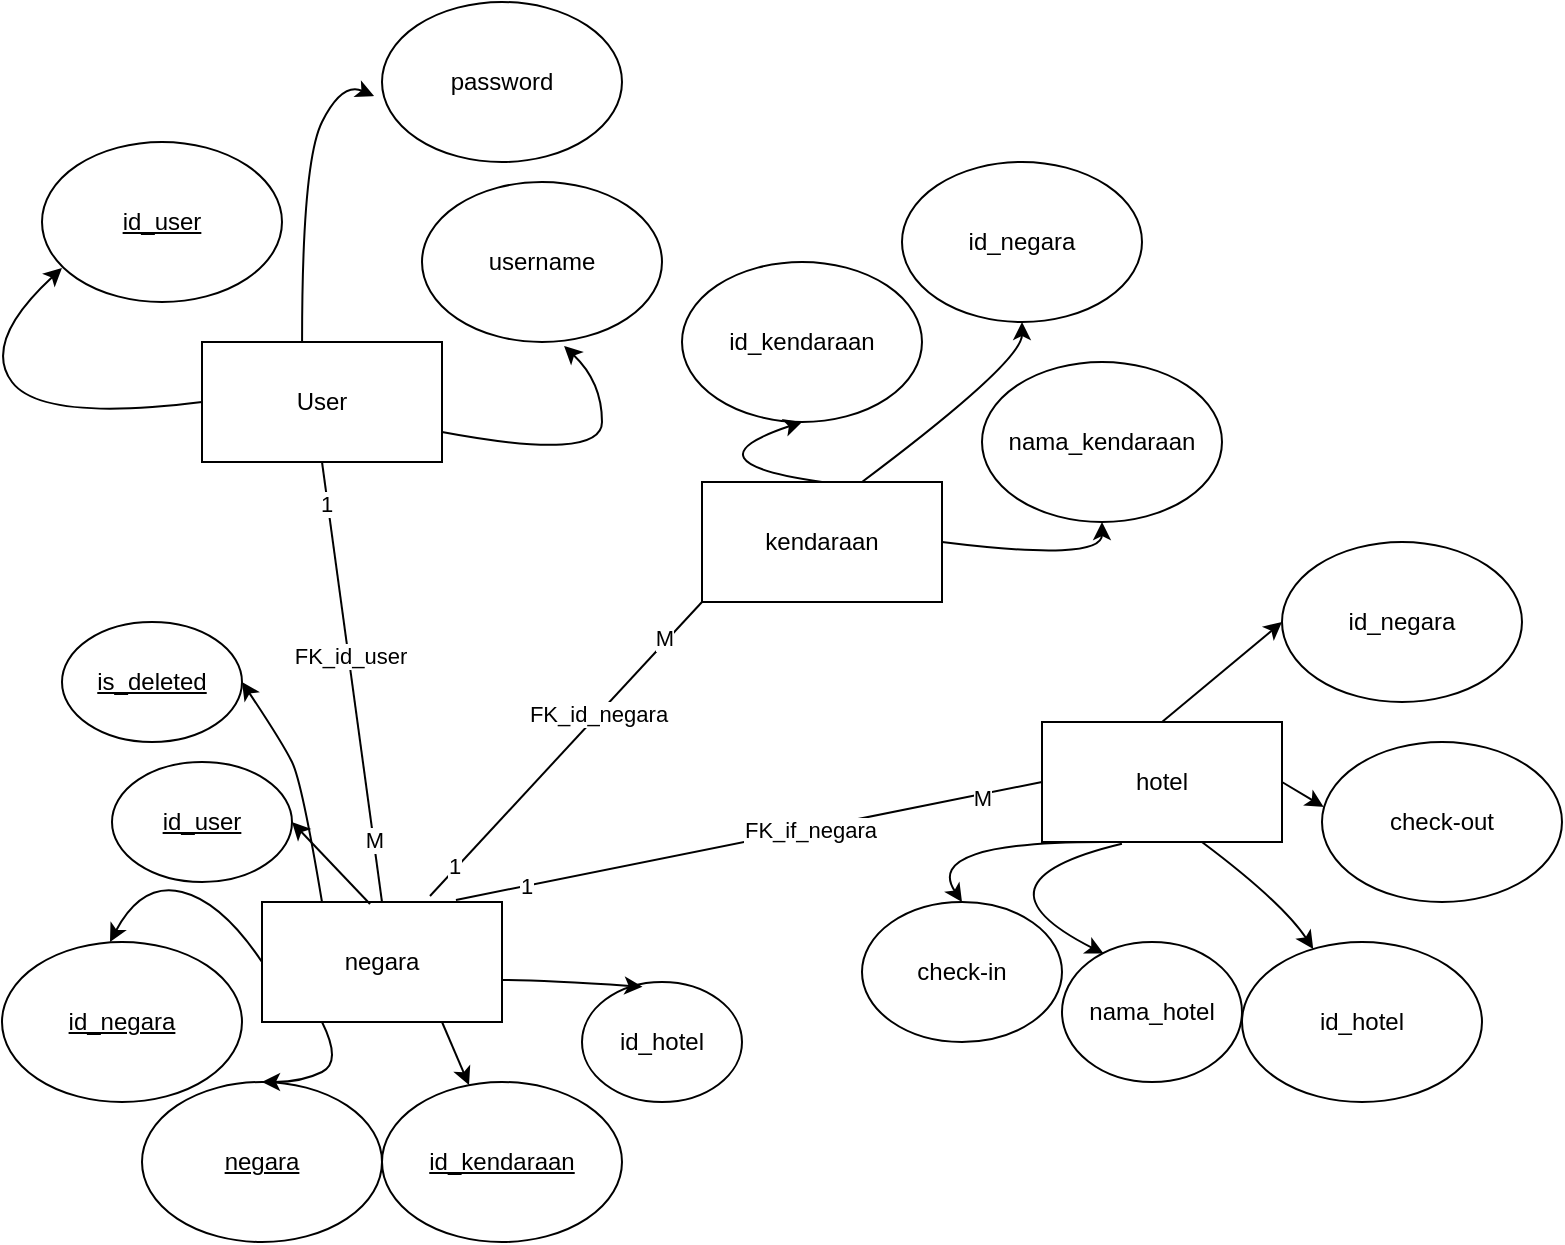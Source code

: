 <mxfile version="15.8.3" type="device"><diagram id="EX4AtUjBW2a5Ibrg4TiM" name="Page-1"><mxGraphModel dx="460" dy="794" grid="1" gridSize="10" guides="1" tooltips="1" connect="1" arrows="1" fold="1" page="1" pageScale="1" pageWidth="850" pageHeight="1100" math="0" shadow="0"><root><mxCell id="0"/><mxCell id="1" parent="0"/><mxCell id="pVRN_yBQt6-pbxvlmYrp-2" value="User" style="rounded=0;whiteSpace=wrap;html=1;" vertex="1" parent="1"><mxGeometry x="130" y="380" width="120" height="60" as="geometry"/></mxCell><mxCell id="pVRN_yBQt6-pbxvlmYrp-3" value="&lt;u&gt;id_user&lt;/u&gt;" style="ellipse;whiteSpace=wrap;html=1;" vertex="1" parent="1"><mxGeometry x="50" y="280" width="120" height="80" as="geometry"/></mxCell><mxCell id="pVRN_yBQt6-pbxvlmYrp-4" value="username" style="ellipse;whiteSpace=wrap;html=1;" vertex="1" parent="1"><mxGeometry x="240" y="300" width="120" height="80" as="geometry"/></mxCell><mxCell id="pVRN_yBQt6-pbxvlmYrp-5" value="password" style="ellipse;whiteSpace=wrap;html=1;" vertex="1" parent="1"><mxGeometry x="220" y="210" width="120" height="80" as="geometry"/></mxCell><mxCell id="pVRN_yBQt6-pbxvlmYrp-6" value="negara" style="rounded=0;whiteSpace=wrap;html=1;" vertex="1" parent="1"><mxGeometry x="160" y="660" width="120" height="60" as="geometry"/></mxCell><mxCell id="pVRN_yBQt6-pbxvlmYrp-7" value="&lt;u&gt;id_negara&lt;/u&gt;" style="ellipse;whiteSpace=wrap;html=1;" vertex="1" parent="1"><mxGeometry x="30" y="680" width="120" height="80" as="geometry"/></mxCell><mxCell id="pVRN_yBQt6-pbxvlmYrp-8" value="&lt;u&gt;negara&lt;/u&gt;" style="ellipse;whiteSpace=wrap;html=1;" vertex="1" parent="1"><mxGeometry x="100" y="750" width="120" height="80" as="geometry"/></mxCell><mxCell id="pVRN_yBQt6-pbxvlmYrp-9" value="&lt;u&gt;id_user&lt;/u&gt;" style="ellipse;whiteSpace=wrap;html=1;" vertex="1" parent="1"><mxGeometry x="85" y="590" width="90" height="60" as="geometry"/></mxCell><mxCell id="pVRN_yBQt6-pbxvlmYrp-10" value="id_hotel" style="ellipse;whiteSpace=wrap;html=1;" vertex="1" parent="1"><mxGeometry x="320" y="700" width="80" height="60" as="geometry"/></mxCell><mxCell id="pVRN_yBQt6-pbxvlmYrp-11" value="&lt;u&gt;id_kendaraan&lt;/u&gt;" style="ellipse;whiteSpace=wrap;html=1;" vertex="1" parent="1"><mxGeometry x="220" y="750" width="120" height="80" as="geometry"/></mxCell><mxCell id="pVRN_yBQt6-pbxvlmYrp-12" value="hotel" style="rounded=0;whiteSpace=wrap;html=1;" vertex="1" parent="1"><mxGeometry x="550" y="570" width="120" height="60" as="geometry"/></mxCell><mxCell id="pVRN_yBQt6-pbxvlmYrp-13" value="id_hotel" style="ellipse;whiteSpace=wrap;html=1;" vertex="1" parent="1"><mxGeometry x="650" y="680" width="120" height="80" as="geometry"/></mxCell><mxCell id="pVRN_yBQt6-pbxvlmYrp-14" value="nama_hotel&lt;span style=&quot;color: rgba(0 , 0 , 0 , 0) ; font-family: monospace ; font-size: 0px&quot;&gt;%3CmxGraphModel%3E%3Croot%3E%3CmxCell%20id%3D%220%22%2F%3E%3CmxCell%20id%3D%221%22%20parent%3D%220%22%2F%3E%3CmxCell%20id%3D%222%22%20value%3D%22id_hotel%22%20style%3D%22ellipse%3BwhiteSpace%3Dwrap%3Bhtml%3D1%3B%22%20vertex%3D%221%22%20parent%3D%221%22%3E%3CmxGeometry%20x%3D%22560%22%20y%3D%22740%22%20width%3D%22120%22%20height%3D%2280%22%20as%3D%22geometry%22%2F%3E%3C%2FmxCell%3E%3C%2Froot%3E%3C%2FmxGraphModel%3E&lt;/span&gt;" style="ellipse;whiteSpace=wrap;html=1;" vertex="1" parent="1"><mxGeometry x="560" y="680" width="90" height="70" as="geometry"/></mxCell><mxCell id="pVRN_yBQt6-pbxvlmYrp-15" value="check-in" style="ellipse;whiteSpace=wrap;html=1;" vertex="1" parent="1"><mxGeometry x="460" y="660" width="100" height="70" as="geometry"/></mxCell><mxCell id="pVRN_yBQt6-pbxvlmYrp-16" value="check-out" style="ellipse;whiteSpace=wrap;html=1;" vertex="1" parent="1"><mxGeometry x="690" y="580" width="120" height="80" as="geometry"/></mxCell><mxCell id="pVRN_yBQt6-pbxvlmYrp-17" value="kendaraan" style="rounded=0;whiteSpace=wrap;html=1;" vertex="1" parent="1"><mxGeometry x="380" y="450" width="120" height="60" as="geometry"/></mxCell><mxCell id="pVRN_yBQt6-pbxvlmYrp-18" value="id_kendaraan" style="ellipse;whiteSpace=wrap;html=1;" vertex="1" parent="1"><mxGeometry x="370" y="340" width="120" height="80" as="geometry"/></mxCell><mxCell id="pVRN_yBQt6-pbxvlmYrp-19" value="nama_kendaraan" style="ellipse;whiteSpace=wrap;html=1;" vertex="1" parent="1"><mxGeometry x="520" y="390" width="120" height="80" as="geometry"/></mxCell><mxCell id="pVRN_yBQt6-pbxvlmYrp-24" value="" style="curved=1;endArrow=classic;html=1;rounded=0;exitX=0;exitY=0.5;exitDx=0;exitDy=0;entryX=0.083;entryY=0.788;entryDx=0;entryDy=0;entryPerimeter=0;" edge="1" parent="1" source="pVRN_yBQt6-pbxvlmYrp-2" target="pVRN_yBQt6-pbxvlmYrp-3"><mxGeometry width="50" height="50" relative="1" as="geometry"><mxPoint x="360" y="540" as="sourcePoint"/><mxPoint x="410" y="490" as="targetPoint"/><Array as="points"><mxPoint x="50" y="420"/><mxPoint x="20" y="380"/></Array></mxGeometry></mxCell><mxCell id="pVRN_yBQt6-pbxvlmYrp-25" value="" style="curved=1;endArrow=classic;html=1;rounded=0;entryX=-0.033;entryY=0.588;entryDx=0;entryDy=0;exitX=0.417;exitY=0;exitDx=0;exitDy=0;exitPerimeter=0;entryPerimeter=0;" edge="1" parent="1" source="pVRN_yBQt6-pbxvlmYrp-2" target="pVRN_yBQt6-pbxvlmYrp-5"><mxGeometry width="50" height="50" relative="1" as="geometry"><mxPoint x="200" y="300" as="sourcePoint"/><mxPoint x="250" y="250" as="targetPoint"/><Array as="points"><mxPoint x="180" y="290"/><mxPoint x="200" y="250"/></Array></mxGeometry></mxCell><mxCell id="pVRN_yBQt6-pbxvlmYrp-26" value="" style="curved=1;endArrow=classic;html=1;rounded=0;entryX=0.592;entryY=1.025;entryDx=0;entryDy=0;entryPerimeter=0;exitX=1;exitY=0.75;exitDx=0;exitDy=0;" edge="1" parent="1" source="pVRN_yBQt6-pbxvlmYrp-2" target="pVRN_yBQt6-pbxvlmYrp-4"><mxGeometry width="50" height="50" relative="1" as="geometry"><mxPoint x="260" y="450" as="sourcePoint"/><mxPoint x="310" y="400" as="targetPoint"/><Array as="points"><mxPoint x="330" y="440"/><mxPoint x="330" y="400"/></Array></mxGeometry></mxCell><mxCell id="pVRN_yBQt6-pbxvlmYrp-27" value="" style="curved=1;endArrow=classic;html=1;rounded=0;exitX=0.45;exitY=0.017;exitDx=0;exitDy=0;entryX=1;entryY=0.5;entryDx=0;entryDy=0;exitPerimeter=0;" edge="1" parent="1" source="pVRN_yBQt6-pbxvlmYrp-6" target="pVRN_yBQt6-pbxvlmYrp-9"><mxGeometry width="50" height="50" relative="1" as="geometry"><mxPoint x="220" y="640" as="sourcePoint"/><mxPoint x="149.96" y="573.04" as="targetPoint"/><Array as="points"/></mxGeometry></mxCell><mxCell id="pVRN_yBQt6-pbxvlmYrp-28" value="" style="curved=1;endArrow=classic;html=1;rounded=0;exitX=0;exitY=0.5;exitDx=0;exitDy=0;entryX=0.45;entryY=0;entryDx=0;entryDy=0;entryPerimeter=0;" edge="1" parent="1" source="pVRN_yBQt6-pbxvlmYrp-6" target="pVRN_yBQt6-pbxvlmYrp-7"><mxGeometry width="50" height="50" relative="1" as="geometry"><mxPoint x="160" y="670" as="sourcePoint"/><mxPoint x="100" y="680" as="targetPoint"/><Array as="points"><mxPoint x="140" y="660"/><mxPoint x="100" y="650"/></Array></mxGeometry></mxCell><mxCell id="pVRN_yBQt6-pbxvlmYrp-29" value="" style="curved=1;endArrow=classic;html=1;rounded=0;entryX=0.378;entryY=0.04;entryDx=0;entryDy=0;entryPerimeter=0;" edge="1" parent="1" source="pVRN_yBQt6-pbxvlmYrp-6" target="pVRN_yBQt6-pbxvlmYrp-10"><mxGeometry width="50" height="50" relative="1" as="geometry"><mxPoint x="340" y="670" as="sourcePoint"/><mxPoint x="269.96" y="603.04" as="targetPoint"/><Array as="points"><mxPoint x="280" y="699"/><mxPoint x="300" y="699"/></Array></mxGeometry></mxCell><mxCell id="pVRN_yBQt6-pbxvlmYrp-32" value="" style="curved=1;endArrow=classic;html=1;rounded=0;exitX=0.25;exitY=1;exitDx=0;exitDy=0;entryX=0.5;entryY=0;entryDx=0;entryDy=0;" edge="1" parent="1" source="pVRN_yBQt6-pbxvlmYrp-6" target="pVRN_yBQt6-pbxvlmYrp-8"><mxGeometry width="50" height="50" relative="1" as="geometry"><mxPoint x="170" y="700" as="sourcePoint"/><mxPoint x="94" y="690" as="targetPoint"/><Array as="points"><mxPoint x="200" y="740"/><mxPoint x="180" y="750"/></Array></mxGeometry></mxCell><mxCell id="pVRN_yBQt6-pbxvlmYrp-33" value="" style="curved=1;endArrow=classic;html=1;rounded=0;exitX=0.75;exitY=1;exitDx=0;exitDy=0;" edge="1" parent="1" source="pVRN_yBQt6-pbxvlmYrp-6" target="pVRN_yBQt6-pbxvlmYrp-11"><mxGeometry width="50" height="50" relative="1" as="geometry"><mxPoint x="180" y="710" as="sourcePoint"/><mxPoint x="104" y="700" as="targetPoint"/><Array as="points"/></mxGeometry></mxCell><mxCell id="pVRN_yBQt6-pbxvlmYrp-34" value="" style="curved=1;endArrow=classic;html=1;rounded=0;entryX=0.5;entryY=1;entryDx=0;entryDy=0;exitX=0.5;exitY=0;exitDx=0;exitDy=0;" edge="1" parent="1" source="pVRN_yBQt6-pbxvlmYrp-17" target="pVRN_yBQt6-pbxvlmYrp-18"><mxGeometry width="50" height="50" relative="1" as="geometry"><mxPoint x="120" y="465" as="sourcePoint"/><mxPoint x="181.04" y="422" as="targetPoint"/><Array as="points"><mxPoint x="370" y="440"/></Array></mxGeometry></mxCell><mxCell id="pVRN_yBQt6-pbxvlmYrp-35" value="" style="curved=1;endArrow=classic;html=1;rounded=0;entryX=0.5;entryY=1;entryDx=0;entryDy=0;exitX=1;exitY=0.5;exitDx=0;exitDy=0;" edge="1" parent="1" source="pVRN_yBQt6-pbxvlmYrp-17" target="pVRN_yBQt6-pbxvlmYrp-19"><mxGeometry width="50" height="50" relative="1" as="geometry"><mxPoint x="450" y="460" as="sourcePoint"/><mxPoint x="440" y="430" as="targetPoint"/><Array as="points"><mxPoint x="580" y="490"/></Array></mxGeometry></mxCell><mxCell id="pVRN_yBQt6-pbxvlmYrp-36" value="" style="curved=1;endArrow=classic;html=1;rounded=0;entryX=0.5;entryY=0;entryDx=0;entryDy=0;exitX=0.25;exitY=1;exitDx=0;exitDy=0;" edge="1" parent="1" source="pVRN_yBQt6-pbxvlmYrp-12" target="pVRN_yBQt6-pbxvlmYrp-15"><mxGeometry width="50" height="50" relative="1" as="geometry"><mxPoint x="450" y="690" as="sourcePoint"/><mxPoint x="500" y="640" as="targetPoint"/><Array as="points"><mxPoint x="490" y="630"/></Array></mxGeometry></mxCell><mxCell id="pVRN_yBQt6-pbxvlmYrp-37" value="" style="curved=1;endArrow=classic;html=1;rounded=0;entryX=0.231;entryY=0.083;entryDx=0;entryDy=0;exitX=0.333;exitY=1.014;exitDx=0;exitDy=0;exitPerimeter=0;entryPerimeter=0;" edge="1" parent="1" source="pVRN_yBQt6-pbxvlmYrp-12" target="pVRN_yBQt6-pbxvlmYrp-14"><mxGeometry width="50" height="50" relative="1" as="geometry"><mxPoint x="600" y="650" as="sourcePoint"/><mxPoint x="530" y="680" as="targetPoint"/><Array as="points"><mxPoint x="510" y="650"/></Array></mxGeometry></mxCell><mxCell id="pVRN_yBQt6-pbxvlmYrp-38" value="" style="curved=1;endArrow=classic;html=1;rounded=0;exitX=0.333;exitY=1.014;exitDx=0;exitDy=0;exitPerimeter=0;" edge="1" parent="1" target="pVRN_yBQt6-pbxvlmYrp-13"><mxGeometry width="50" height="50" relative="1" as="geometry"><mxPoint x="629.96" y="630.0" as="sourcePoint"/><mxPoint x="620.79" y="684.97" as="targetPoint"/><Array as="points"><mxPoint x="670" y="660"/></Array></mxGeometry></mxCell><mxCell id="pVRN_yBQt6-pbxvlmYrp-39" value="" style="curved=1;endArrow=classic;html=1;rounded=0;entryX=0.007;entryY=0.406;entryDx=0;entryDy=0;exitX=1;exitY=0.5;exitDx=0;exitDy=0;entryPerimeter=0;" edge="1" parent="1" source="pVRN_yBQt6-pbxvlmYrp-12" target="pVRN_yBQt6-pbxvlmYrp-16"><mxGeometry width="50" height="50" relative="1" as="geometry"><mxPoint x="650.0" y="592.51" as="sourcePoint"/><mxPoint x="640.83" y="647.48" as="targetPoint"/><Array as="points"/></mxGeometry></mxCell><mxCell id="pVRN_yBQt6-pbxvlmYrp-40" value="" style="endArrow=none;html=1;rounded=0;entryX=0.5;entryY=1;entryDx=0;entryDy=0;exitX=0.5;exitY=0;exitDx=0;exitDy=0;" edge="1" parent="1" source="pVRN_yBQt6-pbxvlmYrp-6" target="pVRN_yBQt6-pbxvlmYrp-2"><mxGeometry width="50" height="50" relative="1" as="geometry"><mxPoint x="280" y="540" as="sourcePoint"/><mxPoint x="330" y="490" as="targetPoint"/></mxGeometry></mxCell><mxCell id="pVRN_yBQt6-pbxvlmYrp-43" value="1" style="edgeLabel;html=1;align=center;verticalAlign=middle;resizable=0;points=[];" vertex="1" connectable="0" parent="pVRN_yBQt6-pbxvlmYrp-40"><mxGeometry x="0.81" y="1" relative="1" as="geometry"><mxPoint as="offset"/></mxGeometry></mxCell><mxCell id="pVRN_yBQt6-pbxvlmYrp-44" value="M" style="edgeLabel;html=1;align=center;verticalAlign=middle;resizable=0;points=[];" vertex="1" connectable="0" parent="pVRN_yBQt6-pbxvlmYrp-40"><mxGeometry x="-0.71" relative="1" as="geometry"><mxPoint as="offset"/></mxGeometry></mxCell><mxCell id="pVRN_yBQt6-pbxvlmYrp-49" value="FK_id_user" style="edgeLabel;html=1;align=center;verticalAlign=middle;resizable=0;points=[];" vertex="1" connectable="0" parent="pVRN_yBQt6-pbxvlmYrp-40"><mxGeometry x="0.117" y="-1" relative="1" as="geometry"><mxPoint as="offset"/></mxGeometry></mxCell><mxCell id="pVRN_yBQt6-pbxvlmYrp-41" value="" style="endArrow=none;html=1;rounded=0;exitX=0.808;exitY=-0.017;exitDx=0;exitDy=0;exitPerimeter=0;entryX=0;entryY=0.5;entryDx=0;entryDy=0;" edge="1" parent="1" source="pVRN_yBQt6-pbxvlmYrp-6" target="pVRN_yBQt6-pbxvlmYrp-12"><mxGeometry width="50" height="50" relative="1" as="geometry"><mxPoint x="280" y="540" as="sourcePoint"/><mxPoint x="330" y="490" as="targetPoint"/></mxGeometry></mxCell><mxCell id="pVRN_yBQt6-pbxvlmYrp-47" value="1" style="edgeLabel;html=1;align=center;verticalAlign=middle;resizable=0;points=[];" vertex="1" connectable="0" parent="pVRN_yBQt6-pbxvlmYrp-41"><mxGeometry x="-0.767" relative="1" as="geometry"><mxPoint as="offset"/></mxGeometry></mxCell><mxCell id="pVRN_yBQt6-pbxvlmYrp-48" value="M" style="edgeLabel;html=1;align=center;verticalAlign=middle;resizable=0;points=[];" vertex="1" connectable="0" parent="pVRN_yBQt6-pbxvlmYrp-41"><mxGeometry x="0.793" y="-2" relative="1" as="geometry"><mxPoint as="offset"/></mxGeometry></mxCell><mxCell id="pVRN_yBQt6-pbxvlmYrp-51" value="FK_if_negara" style="edgeLabel;html=1;align=center;verticalAlign=middle;resizable=0;points=[];" vertex="1" connectable="0" parent="pVRN_yBQt6-pbxvlmYrp-41"><mxGeometry x="0.209" relative="1" as="geometry"><mxPoint as="offset"/></mxGeometry></mxCell><mxCell id="pVRN_yBQt6-pbxvlmYrp-42" value="" style="endArrow=none;html=1;rounded=0;entryX=0;entryY=1;entryDx=0;entryDy=0;exitX=0.7;exitY=-0.05;exitDx=0;exitDy=0;exitPerimeter=0;" edge="1" parent="1" source="pVRN_yBQt6-pbxvlmYrp-6" target="pVRN_yBQt6-pbxvlmYrp-17"><mxGeometry width="50" height="50" relative="1" as="geometry"><mxPoint x="280" y="540" as="sourcePoint"/><mxPoint x="330" y="490" as="targetPoint"/></mxGeometry></mxCell><mxCell id="pVRN_yBQt6-pbxvlmYrp-45" value="1" style="edgeLabel;html=1;align=center;verticalAlign=middle;resizable=0;points=[];" vertex="1" connectable="0" parent="pVRN_yBQt6-pbxvlmYrp-42"><mxGeometry x="-0.794" y="1" relative="1" as="geometry"><mxPoint x="-1" as="offset"/></mxGeometry></mxCell><mxCell id="pVRN_yBQt6-pbxvlmYrp-46" value="M" style="edgeLabel;html=1;align=center;verticalAlign=middle;resizable=0;points=[];" vertex="1" connectable="0" parent="pVRN_yBQt6-pbxvlmYrp-42"><mxGeometry x="0.732" y="2" relative="1" as="geometry"><mxPoint y="-1" as="offset"/></mxGeometry></mxCell><mxCell id="pVRN_yBQt6-pbxvlmYrp-50" value="FK_id_negara" style="edgeLabel;html=1;align=center;verticalAlign=middle;resizable=0;points=[];" vertex="1" connectable="0" parent="pVRN_yBQt6-pbxvlmYrp-42"><mxGeometry x="0.237" relative="1" as="geometry"><mxPoint as="offset"/></mxGeometry></mxCell><mxCell id="pVRN_yBQt6-pbxvlmYrp-53" value="&lt;u&gt;is_deleted&lt;/u&gt;" style="ellipse;whiteSpace=wrap;html=1;" vertex="1" parent="1"><mxGeometry x="60" y="520" width="90" height="60" as="geometry"/></mxCell><mxCell id="pVRN_yBQt6-pbxvlmYrp-55" value="" style="curved=1;endArrow=classic;html=1;rounded=0;exitX=0.25;exitY=0;exitDx=0;exitDy=0;entryX=1;entryY=0.5;entryDx=0;entryDy=0;" edge="1" parent="1" source="pVRN_yBQt6-pbxvlmYrp-6" target="pVRN_yBQt6-pbxvlmYrp-53"><mxGeometry width="50" height="50" relative="1" as="geometry"><mxPoint x="280" y="540" as="sourcePoint"/><mxPoint x="330" y="490" as="targetPoint"/><Array as="points"><mxPoint x="180" y="600"/><mxPoint x="170" y="580"/></Array></mxGeometry></mxCell><mxCell id="pVRN_yBQt6-pbxvlmYrp-56" value="id_negara" style="ellipse;whiteSpace=wrap;html=1;" vertex="1" parent="1"><mxGeometry x="670" y="480" width="120" height="80" as="geometry"/></mxCell><mxCell id="pVRN_yBQt6-pbxvlmYrp-57" value="" style="curved=1;endArrow=classic;html=1;rounded=0;entryX=0;entryY=0.5;entryDx=0;entryDy=0;exitX=0.5;exitY=0;exitDx=0;exitDy=0;" edge="1" parent="1" source="pVRN_yBQt6-pbxvlmYrp-12" target="pVRN_yBQt6-pbxvlmYrp-56"><mxGeometry width="50" height="50" relative="1" as="geometry"><mxPoint x="680" y="610" as="sourcePoint"/><mxPoint x="700.84" y="622.48" as="targetPoint"/><Array as="points"/></mxGeometry></mxCell><mxCell id="pVRN_yBQt6-pbxvlmYrp-58" value="id_negara" style="ellipse;whiteSpace=wrap;html=1;" vertex="1" parent="1"><mxGeometry x="480" y="290" width="120" height="80" as="geometry"/></mxCell><mxCell id="pVRN_yBQt6-pbxvlmYrp-59" value="" style="curved=1;endArrow=classic;html=1;rounded=0;entryX=0.5;entryY=1;entryDx=0;entryDy=0;" edge="1" parent="1" target="pVRN_yBQt6-pbxvlmYrp-58"><mxGeometry width="50" height="50" relative="1" as="geometry"><mxPoint x="460" y="450" as="sourcePoint"/><mxPoint x="400" y="330" as="targetPoint"/><Array as="points"><mxPoint x="540" y="390"/></Array></mxGeometry></mxCell></root></mxGraphModel></diagram></mxfile>
